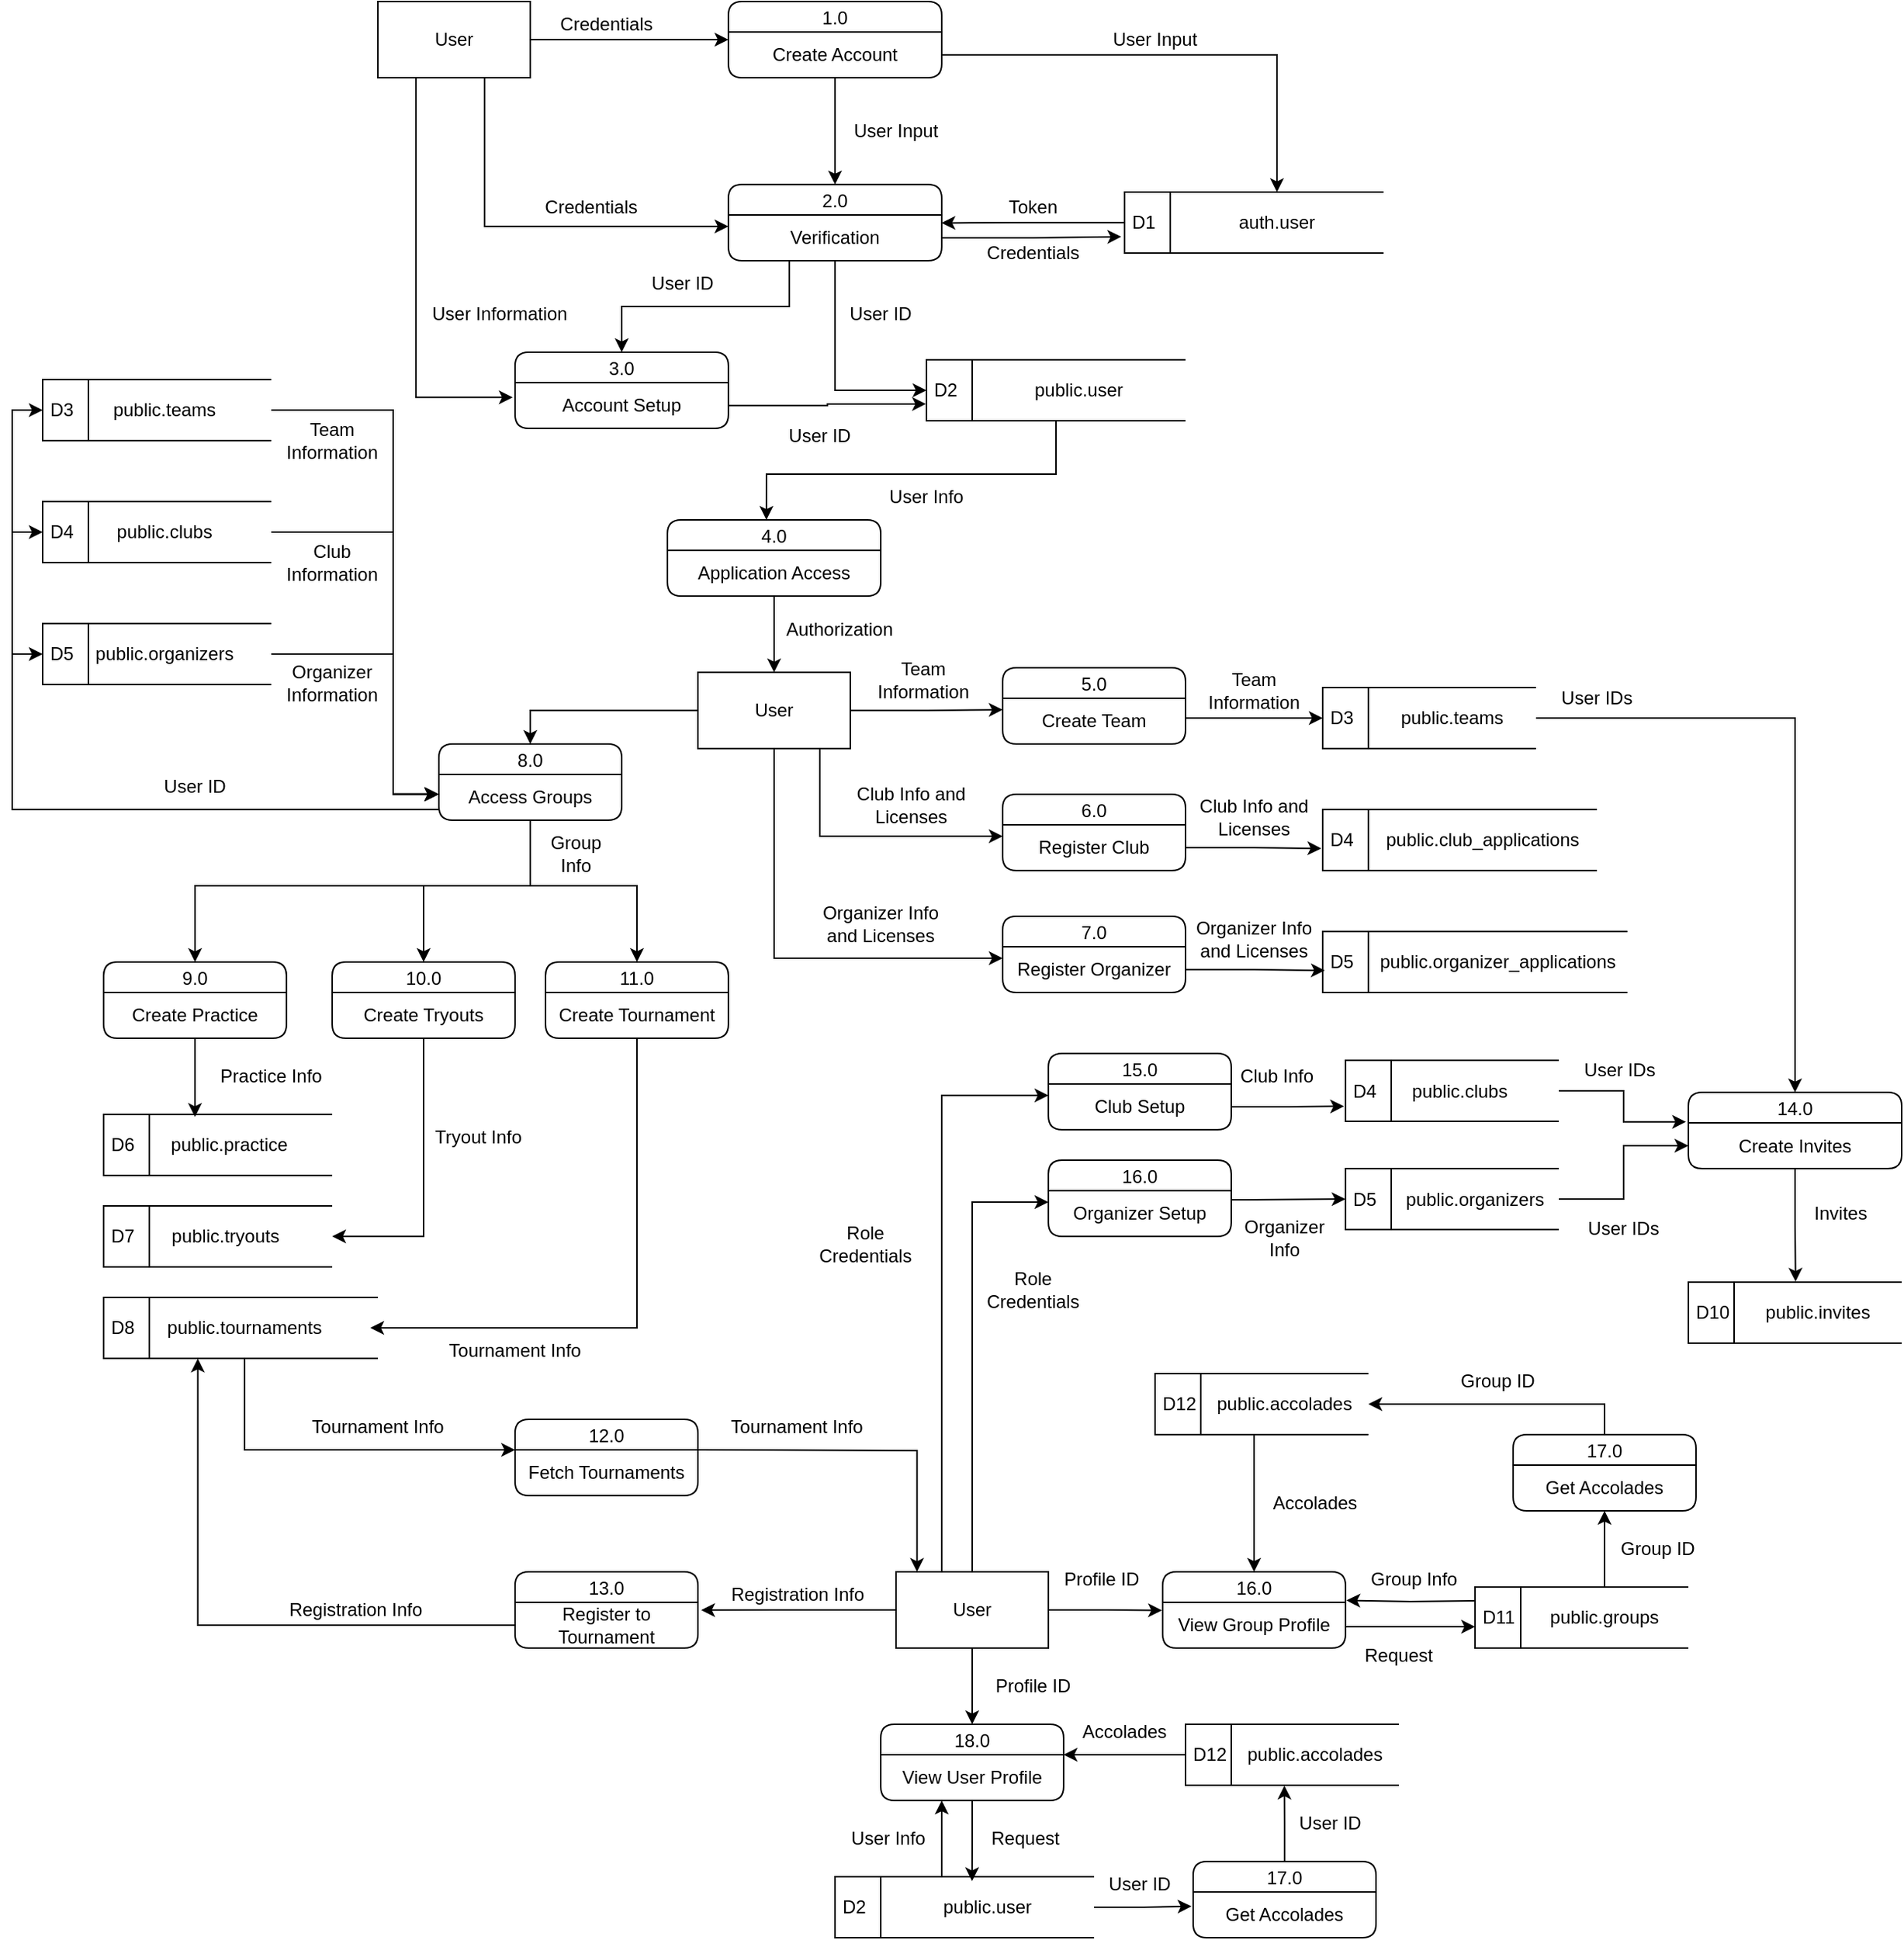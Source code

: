 <mxfile version="27.0.5">
  <diagram name="Page-1" id="ngnPtOvVlFleFGhMRyeF">
    <mxGraphModel dx="2721" dy="1252" grid="1" gridSize="10" guides="1" tooltips="1" connect="1" arrows="1" fold="1" page="1" pageScale="1" pageWidth="850" pageHeight="1100" math="0" shadow="0">
      <root>
        <mxCell id="0" />
        <mxCell id="1" parent="0" />
        <mxCell id="5Po_MRYgEDb2Hn2Bj6dX-1" value="1.0" style="swimlane;fontStyle=0;childLayout=stackLayout;horizontal=1;startSize=20;fillColor=#ffffff;horizontalStack=0;resizeParent=1;resizeParentMax=0;resizeLast=0;collapsible=0;marginBottom=0;swimlaneFillColor=#ffffff;rounded=1;" parent="1" vertex="1">
          <mxGeometry x="360" y="170" width="140" height="50" as="geometry" />
        </mxCell>
        <mxCell id="5Po_MRYgEDb2Hn2Bj6dX-2" value="Create Account" style="text;html=1;align=center;verticalAlign=middle;whiteSpace=wrap;rounded=0;" parent="5Po_MRYgEDb2Hn2Bj6dX-1" vertex="1">
          <mxGeometry y="20" width="140" height="30" as="geometry" />
        </mxCell>
        <mxCell id="5Po_MRYgEDb2Hn2Bj6dX-3" value="2.0" style="swimlane;fontStyle=0;childLayout=stackLayout;horizontal=1;startSize=20;fillColor=#ffffff;horizontalStack=0;resizeParent=1;resizeParentMax=0;resizeLast=0;collapsible=0;marginBottom=0;swimlaneFillColor=#ffffff;rounded=1;" parent="1" vertex="1">
          <mxGeometry x="360" y="290" width="140" height="50" as="geometry" />
        </mxCell>
        <mxCell id="5Po_MRYgEDb2Hn2Bj6dX-4" value="Verification" style="text;html=1;align=center;verticalAlign=middle;whiteSpace=wrap;rounded=0;" parent="5Po_MRYgEDb2Hn2Bj6dX-3" vertex="1">
          <mxGeometry y="20" width="140" height="30" as="geometry" />
        </mxCell>
        <mxCell id="5Po_MRYgEDb2Hn2Bj6dX-5" value="3.0" style="swimlane;fontStyle=0;childLayout=stackLayout;horizontal=1;startSize=20;fillColor=#ffffff;horizontalStack=0;resizeParent=1;resizeParentMax=0;resizeLast=0;collapsible=0;marginBottom=0;swimlaneFillColor=#ffffff;rounded=1;" parent="1" vertex="1">
          <mxGeometry x="220" y="400" width="140" height="50" as="geometry" />
        </mxCell>
        <mxCell id="5Po_MRYgEDb2Hn2Bj6dX-6" value="Account Setup" style="text;html=1;align=center;verticalAlign=middle;whiteSpace=wrap;rounded=0;" parent="5Po_MRYgEDb2Hn2Bj6dX-5" vertex="1">
          <mxGeometry y="20" width="140" height="30" as="geometry" />
        </mxCell>
        <mxCell id="5Po_MRYgEDb2Hn2Bj6dX-9" value="D1" style="html=1;dashed=0;whiteSpace=wrap;shape=mxgraph.dfd.dataStoreID;align=left;spacingLeft=3;points=[[0,0],[0.5,0],[1,0],[0,0.5],[1,0.5],[0,1],[0.5,1],[1,1]];" parent="1" vertex="1">
          <mxGeometry x="620" y="295" width="170" height="40" as="geometry" />
        </mxCell>
        <mxCell id="5Po_MRYgEDb2Hn2Bj6dX-11" value="auth.user" style="text;html=1;align=center;verticalAlign=middle;whiteSpace=wrap;rounded=0;" parent="1" vertex="1">
          <mxGeometry x="650" y="295" width="140" height="40" as="geometry" />
        </mxCell>
        <mxCell id="5Po_MRYgEDb2Hn2Bj6dX-13" style="edgeStyle=orthogonalEdgeStyle;rounded=0;orthogonalLoop=1;jettySize=auto;html=1;entryX=0.999;entryY=0.174;entryDx=0;entryDy=0;entryPerimeter=0;" parent="1" source="5Po_MRYgEDb2Hn2Bj6dX-9" target="5Po_MRYgEDb2Hn2Bj6dX-4" edge="1">
          <mxGeometry relative="1" as="geometry" />
        </mxCell>
        <mxCell id="5Po_MRYgEDb2Hn2Bj6dX-14" style="edgeStyle=orthogonalEdgeStyle;rounded=0;orthogonalLoop=1;jettySize=auto;html=1;entryX=-0.013;entryY=0.731;entryDx=0;entryDy=0;entryPerimeter=0;" parent="1" source="5Po_MRYgEDb2Hn2Bj6dX-4" target="5Po_MRYgEDb2Hn2Bj6dX-9" edge="1">
          <mxGeometry relative="1" as="geometry" />
        </mxCell>
        <mxCell id="HyG3_zi9B4vWqZDfXpHW-1" value="Token" style="text;html=1;align=center;verticalAlign=middle;whiteSpace=wrap;rounded=0;" parent="1" vertex="1">
          <mxGeometry x="525" y="290" width="70" height="30" as="geometry" />
        </mxCell>
        <mxCell id="HyG3_zi9B4vWqZDfXpHW-2" value="Credentials" style="text;html=1;align=center;verticalAlign=middle;whiteSpace=wrap;rounded=0;" parent="1" vertex="1">
          <mxGeometry x="530" y="320" width="60" height="30" as="geometry" />
        </mxCell>
        <mxCell id="HyG3_zi9B4vWqZDfXpHW-5" style="edgeStyle=orthogonalEdgeStyle;rounded=0;orthogonalLoop=1;jettySize=auto;html=1;" parent="1" source="HyG3_zi9B4vWqZDfXpHW-3" target="5Po_MRYgEDb2Hn2Bj6dX-1" edge="1">
          <mxGeometry relative="1" as="geometry" />
        </mxCell>
        <mxCell id="HyG3_zi9B4vWqZDfXpHW-10" style="edgeStyle=orthogonalEdgeStyle;rounded=0;orthogonalLoop=1;jettySize=auto;html=1;entryX=0;entryY=0.25;entryDx=0;entryDy=0;" parent="1" source="HyG3_zi9B4vWqZDfXpHW-3" target="5Po_MRYgEDb2Hn2Bj6dX-4" edge="1">
          <mxGeometry relative="1" as="geometry">
            <Array as="points">
              <mxPoint x="200" y="318" />
            </Array>
          </mxGeometry>
        </mxCell>
        <mxCell id="HyG3_zi9B4vWqZDfXpHW-12" style="edgeStyle=orthogonalEdgeStyle;rounded=0;orthogonalLoop=1;jettySize=auto;html=1;exitX=0.25;exitY=1;exitDx=0;exitDy=0;entryX=-0.011;entryY=0.321;entryDx=0;entryDy=0;entryPerimeter=0;" parent="1" source="HyG3_zi9B4vWqZDfXpHW-3" target="5Po_MRYgEDb2Hn2Bj6dX-6" edge="1">
          <mxGeometry relative="1" as="geometry">
            <mxPoint x="70.26" y="212.0" as="sourcePoint" />
            <mxPoint x="200" y="430" as="targetPoint" />
            <Array as="points">
              <mxPoint x="155" y="430" />
            </Array>
          </mxGeometry>
        </mxCell>
        <mxCell id="HyG3_zi9B4vWqZDfXpHW-3" value="User" style="html=1;dashed=0;whiteSpace=wrap;" parent="1" vertex="1">
          <mxGeometry x="130" y="170" width="100" height="50" as="geometry" />
        </mxCell>
        <mxCell id="HyG3_zi9B4vWqZDfXpHW-6" value="Credentials" style="text;html=1;align=center;verticalAlign=middle;whiteSpace=wrap;rounded=0;" parent="1" vertex="1">
          <mxGeometry x="250" y="170" width="60" height="30" as="geometry" />
        </mxCell>
        <mxCell id="HyG3_zi9B4vWqZDfXpHW-7" style="edgeStyle=orthogonalEdgeStyle;rounded=0;orthogonalLoop=1;jettySize=auto;html=1;entryX=0.5;entryY=0;entryDx=0;entryDy=0;" parent="1" source="5Po_MRYgEDb2Hn2Bj6dX-2" target="5Po_MRYgEDb2Hn2Bj6dX-3" edge="1">
          <mxGeometry relative="1" as="geometry" />
        </mxCell>
        <mxCell id="HyG3_zi9B4vWqZDfXpHW-8" style="edgeStyle=orthogonalEdgeStyle;rounded=0;orthogonalLoop=1;jettySize=auto;html=1;entryX=0.5;entryY=0;entryDx=0;entryDy=0;" parent="1" source="5Po_MRYgEDb2Hn2Bj6dX-2" target="5Po_MRYgEDb2Hn2Bj6dX-11" edge="1">
          <mxGeometry relative="1" as="geometry" />
        </mxCell>
        <mxCell id="HyG3_zi9B4vWqZDfXpHW-13" value="D2" style="html=1;dashed=0;whiteSpace=wrap;shape=mxgraph.dfd.dataStoreID;align=left;spacingLeft=3;points=[[0,0],[0.5,0],[1,0],[0,0.5],[1,0.5],[0,1],[0.5,1],[1,1]];" parent="1" vertex="1">
          <mxGeometry x="490" y="405" width="170" height="40" as="geometry" />
        </mxCell>
        <mxCell id="HyG3_zi9B4vWqZDfXpHW-14" value="public.user" style="text;html=1;align=center;verticalAlign=middle;whiteSpace=wrap;rounded=0;" parent="1" vertex="1">
          <mxGeometry x="520" y="405" width="140" height="40" as="geometry" />
        </mxCell>
        <mxCell id="HyG3_zi9B4vWqZDfXpHW-16" value="User Input" style="text;html=1;align=center;verticalAlign=middle;whiteSpace=wrap;rounded=0;" parent="1" vertex="1">
          <mxGeometry x="610" y="180" width="60" height="30" as="geometry" />
        </mxCell>
        <mxCell id="HyG3_zi9B4vWqZDfXpHW-17" value="Credentials" style="text;html=1;align=center;verticalAlign=middle;whiteSpace=wrap;rounded=0;" parent="1" vertex="1">
          <mxGeometry x="240" y="290" width="60" height="30" as="geometry" />
        </mxCell>
        <mxCell id="HyG3_zi9B4vWqZDfXpHW-18" value="User Input" style="text;html=1;align=center;verticalAlign=middle;whiteSpace=wrap;rounded=0;" parent="1" vertex="1">
          <mxGeometry x="440" y="240" width="60" height="30" as="geometry" />
        </mxCell>
        <mxCell id="HyG3_zi9B4vWqZDfXpHW-19" value="User Information" style="text;html=1;align=center;verticalAlign=middle;whiteSpace=wrap;rounded=0;" parent="1" vertex="1">
          <mxGeometry x="160" y="360" width="100" height="30" as="geometry" />
        </mxCell>
        <mxCell id="HyG3_zi9B4vWqZDfXpHW-20" value="User ID" style="text;html=1;align=center;verticalAlign=middle;whiteSpace=wrap;rounded=0;" parent="1" vertex="1">
          <mxGeometry x="370" y="440" width="100" height="30" as="geometry" />
        </mxCell>
        <mxCell id="HyG3_zi9B4vWqZDfXpHW-22" style="edgeStyle=orthogonalEdgeStyle;rounded=0;orthogonalLoop=1;jettySize=auto;html=1;" parent="1" source="5Po_MRYgEDb2Hn2Bj6dX-4" target="5Po_MRYgEDb2Hn2Bj6dX-5" edge="1">
          <mxGeometry relative="1" as="geometry">
            <Array as="points">
              <mxPoint x="400" y="370" />
              <mxPoint x="290" y="370" />
            </Array>
          </mxGeometry>
        </mxCell>
        <mxCell id="HyG3_zi9B4vWqZDfXpHW-24" value="4.0" style="swimlane;fontStyle=0;childLayout=stackLayout;horizontal=1;startSize=20;fillColor=#ffffff;horizontalStack=0;resizeParent=1;resizeParentMax=0;resizeLast=0;collapsible=0;marginBottom=0;swimlaneFillColor=#ffffff;rounded=1;" parent="1" vertex="1">
          <mxGeometry x="320" y="510" width="140" height="50" as="geometry" />
        </mxCell>
        <mxCell id="HyG3_zi9B4vWqZDfXpHW-25" value="Application Access" style="text;html=1;align=center;verticalAlign=middle;whiteSpace=wrap;rounded=0;" parent="HyG3_zi9B4vWqZDfXpHW-24" vertex="1">
          <mxGeometry y="20" width="140" height="30" as="geometry" />
        </mxCell>
        <mxCell id="HyG3_zi9B4vWqZDfXpHW-32" style="edgeStyle=orthogonalEdgeStyle;rounded=0;orthogonalLoop=1;jettySize=auto;html=1;entryX=-0.002;entryY=0.724;entryDx=0;entryDy=0;entryPerimeter=0;" parent="1" source="5Po_MRYgEDb2Hn2Bj6dX-6" target="HyG3_zi9B4vWqZDfXpHW-13" edge="1">
          <mxGeometry relative="1" as="geometry" />
        </mxCell>
        <mxCell id="HyG3_zi9B4vWqZDfXpHW-33" style="edgeStyle=orthogonalEdgeStyle;rounded=0;orthogonalLoop=1;jettySize=auto;html=1;entryX=0;entryY=0.5;entryDx=0;entryDy=0;" parent="1" source="5Po_MRYgEDb2Hn2Bj6dX-4" target="HyG3_zi9B4vWqZDfXpHW-13" edge="1">
          <mxGeometry relative="1" as="geometry" />
        </mxCell>
        <mxCell id="HyG3_zi9B4vWqZDfXpHW-34" value="User ID" style="text;html=1;align=center;verticalAlign=middle;whiteSpace=wrap;rounded=0;" parent="1" vertex="1">
          <mxGeometry x="410" y="360" width="100" height="30" as="geometry" />
        </mxCell>
        <mxCell id="HyG3_zi9B4vWqZDfXpHW-35" value="User ID" style="text;html=1;align=center;verticalAlign=middle;whiteSpace=wrap;rounded=0;" parent="1" vertex="1">
          <mxGeometry x="280" y="340" width="100" height="30" as="geometry" />
        </mxCell>
        <mxCell id="HyG3_zi9B4vWqZDfXpHW-37" style="edgeStyle=orthogonalEdgeStyle;rounded=0;orthogonalLoop=1;jettySize=auto;html=1;entryX=0.464;entryY=0;entryDx=0;entryDy=0;entryPerimeter=0;" parent="1" source="HyG3_zi9B4vWqZDfXpHW-13" target="HyG3_zi9B4vWqZDfXpHW-24" edge="1">
          <mxGeometry relative="1" as="geometry">
            <Array as="points">
              <mxPoint x="575" y="480" />
              <mxPoint x="385" y="480" />
            </Array>
          </mxGeometry>
        </mxCell>
        <mxCell id="HyG3_zi9B4vWqZDfXpHW-38" value="User Info" style="text;html=1;align=center;verticalAlign=middle;whiteSpace=wrap;rounded=0;" parent="1" vertex="1">
          <mxGeometry x="440" y="480" width="100" height="30" as="geometry" />
        </mxCell>
        <mxCell id="_3y1C-OyyPjyJ7rn_RSj-16" style="edgeStyle=orthogonalEdgeStyle;rounded=0;orthogonalLoop=1;jettySize=auto;html=1;entryX=0;entryY=0.25;entryDx=0;entryDy=0;" parent="1" source="_3y1C-OyyPjyJ7rn_RSj-8" target="_3y1C-OyyPjyJ7rn_RSj-15" edge="1">
          <mxGeometry relative="1" as="geometry" />
        </mxCell>
        <mxCell id="_3y1C-OyyPjyJ7rn_RSj-29" style="edgeStyle=orthogonalEdgeStyle;rounded=0;orthogonalLoop=1;jettySize=auto;html=1;entryX=0;entryY=0.25;entryDx=0;entryDy=0;" parent="1" source="_3y1C-OyyPjyJ7rn_RSj-8" target="_3y1C-OyyPjyJ7rn_RSj-26" edge="1">
          <mxGeometry relative="1" as="geometry">
            <Array as="points">
              <mxPoint x="420" y="718" />
            </Array>
          </mxGeometry>
        </mxCell>
        <mxCell id="_3y1C-OyyPjyJ7rn_RSj-30" style="edgeStyle=orthogonalEdgeStyle;rounded=0;orthogonalLoop=1;jettySize=auto;html=1;entryX=0;entryY=0.25;entryDx=0;entryDy=0;" parent="1" source="_3y1C-OyyPjyJ7rn_RSj-8" target="_3y1C-OyyPjyJ7rn_RSj-28" edge="1">
          <mxGeometry relative="1" as="geometry">
            <Array as="points">
              <mxPoint x="390" y="798" />
            </Array>
          </mxGeometry>
        </mxCell>
        <mxCell id="_3y1C-OyyPjyJ7rn_RSj-50" style="edgeStyle=orthogonalEdgeStyle;rounded=0;orthogonalLoop=1;jettySize=auto;html=1;entryX=0.5;entryY=0;entryDx=0;entryDy=0;" parent="1" source="_3y1C-OyyPjyJ7rn_RSj-8" target="_3y1C-OyyPjyJ7rn_RSj-48" edge="1">
          <mxGeometry relative="1" as="geometry" />
        </mxCell>
        <mxCell id="_3y1C-OyyPjyJ7rn_RSj-8" value="User" style="html=1;dashed=0;whiteSpace=wrap;" parent="1" vertex="1">
          <mxGeometry x="340" y="610" width="100" height="50" as="geometry" />
        </mxCell>
        <mxCell id="_3y1C-OyyPjyJ7rn_RSj-9" style="edgeStyle=orthogonalEdgeStyle;rounded=0;orthogonalLoop=1;jettySize=auto;html=1;entryX=0.5;entryY=0;entryDx=0;entryDy=0;" parent="1" source="HyG3_zi9B4vWqZDfXpHW-25" target="_3y1C-OyyPjyJ7rn_RSj-8" edge="1">
          <mxGeometry relative="1" as="geometry" />
        </mxCell>
        <mxCell id="_3y1C-OyyPjyJ7rn_RSj-10" value="Authorization" style="text;html=1;align=center;verticalAlign=middle;whiteSpace=wrap;rounded=0;" parent="1" vertex="1">
          <mxGeometry x="393" y="567" width="80" height="30" as="geometry" />
        </mxCell>
        <mxCell id="_3y1C-OyyPjyJ7rn_RSj-14" value="5.0" style="swimlane;fontStyle=0;childLayout=stackLayout;horizontal=1;startSize=20;fillColor=#ffffff;horizontalStack=0;resizeParent=1;resizeParentMax=0;resizeLast=0;collapsible=0;marginBottom=0;swimlaneFillColor=#ffffff;rounded=1;" parent="1" vertex="1">
          <mxGeometry x="540" y="607" width="120" height="50" as="geometry" />
        </mxCell>
        <mxCell id="_3y1C-OyyPjyJ7rn_RSj-15" value="Create Team" style="text;html=1;align=center;verticalAlign=middle;whiteSpace=wrap;rounded=0;" parent="_3y1C-OyyPjyJ7rn_RSj-14" vertex="1">
          <mxGeometry y="20" width="120" height="30" as="geometry" />
        </mxCell>
        <mxCell id="_3y1C-OyyPjyJ7rn_RSj-22" value="Team&lt;div&gt;Information&lt;/div&gt;" style="text;html=1;align=center;verticalAlign=middle;whiteSpace=wrap;rounded=0;" parent="1" vertex="1">
          <mxGeometry x="448" y="600" width="80" height="30" as="geometry" />
        </mxCell>
        <mxCell id="_3y1C-OyyPjyJ7rn_RSj-25" value="6.0" style="swimlane;fontStyle=0;childLayout=stackLayout;horizontal=1;startSize=20;fillColor=#ffffff;horizontalStack=0;resizeParent=1;resizeParentMax=0;resizeLast=0;collapsible=0;marginBottom=0;swimlaneFillColor=#ffffff;rounded=1;" parent="1" vertex="1">
          <mxGeometry x="540" y="690" width="120" height="50" as="geometry" />
        </mxCell>
        <mxCell id="_3y1C-OyyPjyJ7rn_RSj-26" value="Register Club" style="text;html=1;align=center;verticalAlign=middle;whiteSpace=wrap;rounded=0;" parent="_3y1C-OyyPjyJ7rn_RSj-25" vertex="1">
          <mxGeometry y="20" width="120" height="30" as="geometry" />
        </mxCell>
        <mxCell id="_3y1C-OyyPjyJ7rn_RSj-27" value="7.0" style="swimlane;fontStyle=0;childLayout=stackLayout;horizontal=1;startSize=20;fillColor=#ffffff;horizontalStack=0;resizeParent=1;resizeParentMax=0;resizeLast=0;collapsible=0;marginBottom=0;swimlaneFillColor=#ffffff;rounded=1;" parent="1" vertex="1">
          <mxGeometry x="540" y="770" width="120" height="50" as="geometry" />
        </mxCell>
        <mxCell id="_3y1C-OyyPjyJ7rn_RSj-28" value="Register Organizer" style="text;html=1;align=center;verticalAlign=middle;whiteSpace=wrap;rounded=0;" parent="_3y1C-OyyPjyJ7rn_RSj-27" vertex="1">
          <mxGeometry y="20" width="120" height="30" as="geometry" />
        </mxCell>
        <mxCell id="_3y1C-OyyPjyJ7rn_RSj-31" value="Club Info and Licenses" style="text;html=1;align=center;verticalAlign=middle;whiteSpace=wrap;rounded=0;" parent="1" vertex="1">
          <mxGeometry x="440" y="682" width="80" height="30" as="geometry" />
        </mxCell>
        <mxCell id="_3y1C-OyyPjyJ7rn_RSj-32" value="Organizer Info and Licenses" style="text;html=1;align=center;verticalAlign=middle;whiteSpace=wrap;rounded=0;" parent="1" vertex="1">
          <mxGeometry x="420" y="760" width="80" height="30" as="geometry" />
        </mxCell>
        <mxCell id="_3y1C-OyyPjyJ7rn_RSj-33" value="D3" style="html=1;dashed=0;whiteSpace=wrap;shape=mxgraph.dfd.dataStoreID;align=left;spacingLeft=3;points=[[0,0],[0.5,0],[1,0],[0,0.5],[1,0.5],[0,1],[0.5,1],[1,1]];" parent="1" vertex="1">
          <mxGeometry x="750" y="620" width="140" height="40" as="geometry" />
        </mxCell>
        <mxCell id="uFTpWBEfuZ4hpacMZaPC-34" style="edgeStyle=orthogonalEdgeStyle;rounded=0;orthogonalLoop=1;jettySize=auto;html=1;entryX=0.5;entryY=0;entryDx=0;entryDy=0;" parent="1" source="_3y1C-OyyPjyJ7rn_RSj-34" target="uFTpWBEfuZ4hpacMZaPC-30" edge="1">
          <mxGeometry relative="1" as="geometry" />
        </mxCell>
        <mxCell id="_3y1C-OyyPjyJ7rn_RSj-34" value="public.teams" style="text;html=1;align=center;verticalAlign=middle;whiteSpace=wrap;rounded=0;" parent="1" vertex="1">
          <mxGeometry x="780" y="620" width="110" height="40" as="geometry" />
        </mxCell>
        <mxCell id="_3y1C-OyyPjyJ7rn_RSj-36" style="edgeStyle=orthogonalEdgeStyle;rounded=0;orthogonalLoop=1;jettySize=auto;html=1;entryX=0;entryY=0.5;entryDx=0;entryDy=0;exitX=1;exitY=0.433;exitDx=0;exitDy=0;exitPerimeter=0;" parent="1" source="_3y1C-OyyPjyJ7rn_RSj-15" target="_3y1C-OyyPjyJ7rn_RSj-33" edge="1">
          <mxGeometry relative="1" as="geometry" />
        </mxCell>
        <mxCell id="_3y1C-OyyPjyJ7rn_RSj-37" value="D4" style="html=1;dashed=0;whiteSpace=wrap;shape=mxgraph.dfd.dataStoreID;align=left;spacingLeft=3;points=[[0,0],[0.5,0],[1,0],[0,0.5],[1,0.5],[0,1],[0.5,1],[1,1]];" parent="1" vertex="1">
          <mxGeometry x="750" y="700" width="180" height="40" as="geometry" />
        </mxCell>
        <mxCell id="_3y1C-OyyPjyJ7rn_RSj-38" value="public.club_applications" style="text;html=1;align=center;verticalAlign=middle;whiteSpace=wrap;rounded=0;" parent="1" vertex="1">
          <mxGeometry x="780" y="700" width="150" height="40" as="geometry" />
        </mxCell>
        <mxCell id="_3y1C-OyyPjyJ7rn_RSj-39" style="edgeStyle=orthogonalEdgeStyle;rounded=0;orthogonalLoop=1;jettySize=auto;html=1;entryX=-0.005;entryY=0.638;entryDx=0;entryDy=0;entryPerimeter=0;" parent="1" source="_3y1C-OyyPjyJ7rn_RSj-26" target="_3y1C-OyyPjyJ7rn_RSj-37" edge="1">
          <mxGeometry relative="1" as="geometry" />
        </mxCell>
        <mxCell id="_3y1C-OyyPjyJ7rn_RSj-40" value="D5" style="html=1;dashed=0;whiteSpace=wrap;shape=mxgraph.dfd.dataStoreID;align=left;spacingLeft=3;points=[[0,0],[0.5,0],[1,0],[0,0.5],[1,0.5],[0,1],[0.5,1],[1,1]];" parent="1" vertex="1">
          <mxGeometry x="750" y="780" width="200" height="40" as="geometry" />
        </mxCell>
        <mxCell id="_3y1C-OyyPjyJ7rn_RSj-41" value="public.organizer_applications" style="text;html=1;align=center;verticalAlign=middle;whiteSpace=wrap;rounded=0;" parent="1" vertex="1">
          <mxGeometry x="780" y="780" width="170" height="40" as="geometry" />
        </mxCell>
        <mxCell id="_3y1C-OyyPjyJ7rn_RSj-42" style="edgeStyle=orthogonalEdgeStyle;rounded=0;orthogonalLoop=1;jettySize=auto;html=1;entryX=0.007;entryY=0.639;entryDx=0;entryDy=0;entryPerimeter=0;" parent="1" source="_3y1C-OyyPjyJ7rn_RSj-28" target="_3y1C-OyyPjyJ7rn_RSj-40" edge="1">
          <mxGeometry relative="1" as="geometry" />
        </mxCell>
        <mxCell id="_3y1C-OyyPjyJ7rn_RSj-44" value="Team&lt;div&gt;Information&lt;/div&gt;" style="text;html=1;align=center;verticalAlign=middle;whiteSpace=wrap;rounded=0;" parent="1" vertex="1">
          <mxGeometry x="665" y="607" width="80" height="30" as="geometry" />
        </mxCell>
        <mxCell id="_3y1C-OyyPjyJ7rn_RSj-46" value="Club Info and Licenses" style="text;html=1;align=center;verticalAlign=middle;whiteSpace=wrap;rounded=0;" parent="1" vertex="1">
          <mxGeometry x="665" y="690" width="80" height="30" as="geometry" />
        </mxCell>
        <mxCell id="_3y1C-OyyPjyJ7rn_RSj-47" value="Organizer Info and Licenses" style="text;html=1;align=center;verticalAlign=middle;whiteSpace=wrap;rounded=0;" parent="1" vertex="1">
          <mxGeometry x="665" y="770" width="80" height="30" as="geometry" />
        </mxCell>
        <mxCell id="_3y1C-OyyPjyJ7rn_RSj-79" style="edgeStyle=orthogonalEdgeStyle;rounded=0;orthogonalLoop=1;jettySize=auto;html=1;entryX=0.5;entryY=0;entryDx=0;entryDy=0;" parent="1" source="_3y1C-OyyPjyJ7rn_RSj-48" target="_3y1C-OyyPjyJ7rn_RSj-71" edge="1">
          <mxGeometry relative="1" as="geometry">
            <Array as="points">
              <mxPoint x="230" y="750" />
              <mxPoint x="300" y="750" />
            </Array>
          </mxGeometry>
        </mxCell>
        <mxCell id="_3y1C-OyyPjyJ7rn_RSj-48" value="8.0" style="swimlane;fontStyle=0;childLayout=stackLayout;horizontal=1;startSize=20;fillColor=#ffffff;horizontalStack=0;resizeParent=1;resizeParentMax=0;resizeLast=0;collapsible=0;marginBottom=0;swimlaneFillColor=#ffffff;rounded=1;" parent="1" vertex="1">
          <mxGeometry x="170" y="657" width="120" height="50" as="geometry" />
        </mxCell>
        <mxCell id="_3y1C-OyyPjyJ7rn_RSj-49" value="Access Groups" style="text;html=1;align=center;verticalAlign=middle;whiteSpace=wrap;rounded=0;" parent="_3y1C-OyyPjyJ7rn_RSj-48" vertex="1">
          <mxGeometry y="20" width="120" height="30" as="geometry" />
        </mxCell>
        <mxCell id="_3y1C-OyyPjyJ7rn_RSj-51" value="D3" style="html=1;dashed=0;whiteSpace=wrap;shape=mxgraph.dfd.dataStoreID;align=left;spacingLeft=3;points=[[0,0],[0.5,0],[1,0],[0,0.5],[1,0.5],[0,1],[0.5,1],[1,1]];" parent="1" vertex="1">
          <mxGeometry x="-90" y="418" width="150" height="40" as="geometry" />
        </mxCell>
        <mxCell id="_3y1C-OyyPjyJ7rn_RSj-59" style="edgeStyle=orthogonalEdgeStyle;rounded=0;orthogonalLoop=1;jettySize=auto;html=1;entryX=-0.004;entryY=0.438;entryDx=0;entryDy=0;entryPerimeter=0;" parent="1" source="_3y1C-OyyPjyJ7rn_RSj-52" target="_3y1C-OyyPjyJ7rn_RSj-49" edge="1">
          <mxGeometry relative="1" as="geometry">
            <mxPoint x="140.0" y="630" as="targetPoint" />
            <Array as="points">
              <mxPoint x="140" y="438" />
              <mxPoint x="140" y="690" />
            </Array>
          </mxGeometry>
        </mxCell>
        <mxCell id="_3y1C-OyyPjyJ7rn_RSj-52" value="public.teams" style="text;html=1;align=center;verticalAlign=middle;whiteSpace=wrap;rounded=0;" parent="1" vertex="1">
          <mxGeometry x="-80" y="418" width="140" height="40" as="geometry" />
        </mxCell>
        <mxCell id="_3y1C-OyyPjyJ7rn_RSj-53" value="D4" style="html=1;dashed=0;whiteSpace=wrap;shape=mxgraph.dfd.dataStoreID;align=left;spacingLeft=3;points=[[0,0],[0.5,0],[1,0],[0,0.5],[1,0.5],[0,1],[0.5,1],[1,1]];" parent="1" vertex="1">
          <mxGeometry x="-90" y="498" width="150" height="40" as="geometry" />
        </mxCell>
        <mxCell id="_3y1C-OyyPjyJ7rn_RSj-60" style="edgeStyle=orthogonalEdgeStyle;rounded=0;orthogonalLoop=1;jettySize=auto;html=1;entryX=-0.003;entryY=0.425;entryDx=0;entryDy=0;entryPerimeter=0;" parent="1" source="_3y1C-OyyPjyJ7rn_RSj-54" target="_3y1C-OyyPjyJ7rn_RSj-49" edge="1">
          <mxGeometry relative="1" as="geometry">
            <mxPoint x="140.0" y="630" as="targetPoint" />
            <Array as="points">
              <mxPoint x="140" y="518" />
              <mxPoint x="140" y="690" />
            </Array>
          </mxGeometry>
        </mxCell>
        <mxCell id="_3y1C-OyyPjyJ7rn_RSj-54" value="public.clubs" style="text;html=1;align=center;verticalAlign=middle;whiteSpace=wrap;rounded=0;" parent="1" vertex="1">
          <mxGeometry x="-80" y="498" width="140" height="40" as="geometry" />
        </mxCell>
        <mxCell id="_3y1C-OyyPjyJ7rn_RSj-55" value="D5" style="html=1;dashed=0;whiteSpace=wrap;shape=mxgraph.dfd.dataStoreID;align=left;spacingLeft=3;points=[[0,0],[0.5,0],[1,0],[0,0.5],[1,0.5],[0,1],[0.5,1],[1,1]];" parent="1" vertex="1">
          <mxGeometry x="-90" y="578" width="150" height="40" as="geometry" />
        </mxCell>
        <mxCell id="_3y1C-OyyPjyJ7rn_RSj-61" style="edgeStyle=orthogonalEdgeStyle;rounded=0;orthogonalLoop=1;jettySize=auto;html=1;" parent="1" source="_3y1C-OyyPjyJ7rn_RSj-56" edge="1">
          <mxGeometry relative="1" as="geometry">
            <mxPoint x="170" y="690" as="targetPoint" />
            <Array as="points">
              <mxPoint x="140" y="598" />
              <mxPoint x="140" y="690" />
            </Array>
          </mxGeometry>
        </mxCell>
        <mxCell id="_3y1C-OyyPjyJ7rn_RSj-56" value="public.organizers" style="text;html=1;align=center;verticalAlign=middle;whiteSpace=wrap;rounded=0;" parent="1" vertex="1">
          <mxGeometry x="-80" y="578" width="140" height="40" as="geometry" />
        </mxCell>
        <mxCell id="_3y1C-OyyPjyJ7rn_RSj-62" value="Team&lt;div&gt;Information&lt;/div&gt;" style="text;html=1;align=center;verticalAlign=middle;whiteSpace=wrap;rounded=0;" parent="1" vertex="1">
          <mxGeometry x="60" y="443" width="80" height="30" as="geometry" />
        </mxCell>
        <mxCell id="_3y1C-OyyPjyJ7rn_RSj-63" value="Club&lt;br&gt;&lt;div&gt;Information&lt;/div&gt;" style="text;html=1;align=center;verticalAlign=middle;whiteSpace=wrap;rounded=0;" parent="1" vertex="1">
          <mxGeometry x="60" y="523" width="80" height="30" as="geometry" />
        </mxCell>
        <mxCell id="_3y1C-OyyPjyJ7rn_RSj-65" value="&lt;div&gt;Organizer&lt;/div&gt;&lt;div&gt;Information&lt;/div&gt;" style="text;html=1;align=center;verticalAlign=middle;whiteSpace=wrap;rounded=0;" parent="1" vertex="1">
          <mxGeometry x="60" y="602" width="80" height="30" as="geometry" />
        </mxCell>
        <mxCell id="_3y1C-OyyPjyJ7rn_RSj-67" value="9.0" style="swimlane;fontStyle=0;childLayout=stackLayout;horizontal=1;startSize=20;fillColor=#ffffff;horizontalStack=0;resizeParent=1;resizeParentMax=0;resizeLast=0;collapsible=0;marginBottom=0;swimlaneFillColor=#ffffff;rounded=1;" parent="1" vertex="1">
          <mxGeometry x="-50" y="800" width="120" height="50" as="geometry" />
        </mxCell>
        <mxCell id="_3y1C-OyyPjyJ7rn_RSj-68" value="Create Practice" style="text;html=1;align=center;verticalAlign=middle;whiteSpace=wrap;rounded=0;" parent="_3y1C-OyyPjyJ7rn_RSj-67" vertex="1">
          <mxGeometry y="20" width="120" height="30" as="geometry" />
        </mxCell>
        <mxCell id="_3y1C-OyyPjyJ7rn_RSj-69" value="10.0" style="swimlane;fontStyle=0;childLayout=stackLayout;horizontal=1;startSize=20;fillColor=#ffffff;horizontalStack=0;resizeParent=1;resizeParentMax=0;resizeLast=0;collapsible=0;marginBottom=0;swimlaneFillColor=#ffffff;rounded=1;" parent="1" vertex="1">
          <mxGeometry x="100" y="800" width="120" height="50" as="geometry" />
        </mxCell>
        <mxCell id="_3y1C-OyyPjyJ7rn_RSj-70" value="Create Tryouts" style="text;html=1;align=center;verticalAlign=middle;whiteSpace=wrap;rounded=0;" parent="_3y1C-OyyPjyJ7rn_RSj-69" vertex="1">
          <mxGeometry y="20" width="120" height="30" as="geometry" />
        </mxCell>
        <mxCell id="_3y1C-OyyPjyJ7rn_RSj-71" value="11.0" style="swimlane;fontStyle=0;childLayout=stackLayout;horizontal=1;startSize=20;fillColor=#ffffff;horizontalStack=0;resizeParent=1;resizeParentMax=0;resizeLast=0;collapsible=0;marginBottom=0;swimlaneFillColor=#ffffff;rounded=1;" parent="1" vertex="1">
          <mxGeometry x="240" y="800" width="120" height="50" as="geometry" />
        </mxCell>
        <mxCell id="_3y1C-OyyPjyJ7rn_RSj-72" value="Create Tournament" style="text;html=1;align=center;verticalAlign=middle;whiteSpace=wrap;rounded=0;" parent="_3y1C-OyyPjyJ7rn_RSj-71" vertex="1">
          <mxGeometry y="20" width="120" height="30" as="geometry" />
        </mxCell>
        <mxCell id="_3y1C-OyyPjyJ7rn_RSj-73" style="edgeStyle=orthogonalEdgeStyle;rounded=0;orthogonalLoop=1;jettySize=auto;html=1;entryX=0.5;entryY=0;entryDx=0;entryDy=0;" parent="1" source="_3y1C-OyyPjyJ7rn_RSj-49" target="_3y1C-OyyPjyJ7rn_RSj-69" edge="1">
          <mxGeometry relative="1" as="geometry">
            <Array as="points">
              <mxPoint x="230" y="750" />
              <mxPoint x="160" y="750" />
            </Array>
          </mxGeometry>
        </mxCell>
        <mxCell id="_3y1C-OyyPjyJ7rn_RSj-75" style="edgeStyle=orthogonalEdgeStyle;rounded=0;orthogonalLoop=1;jettySize=auto;html=1;entryX=0;entryY=0.5;entryDx=0;entryDy=0;" parent="1" source="_3y1C-OyyPjyJ7rn_RSj-49" target="_3y1C-OyyPjyJ7rn_RSj-55" edge="1">
          <mxGeometry relative="1" as="geometry">
            <Array as="points">
              <mxPoint x="-110" y="700" />
              <mxPoint x="-110" y="598" />
            </Array>
          </mxGeometry>
        </mxCell>
        <mxCell id="_3y1C-OyyPjyJ7rn_RSj-76" style="edgeStyle=orthogonalEdgeStyle;rounded=0;orthogonalLoop=1;jettySize=auto;html=1;entryX=0;entryY=0.5;entryDx=0;entryDy=0;" parent="1" source="_3y1C-OyyPjyJ7rn_RSj-49" target="_3y1C-OyyPjyJ7rn_RSj-53" edge="1">
          <mxGeometry relative="1" as="geometry">
            <mxPoint x="-120" y="540" as="targetPoint" />
            <Array as="points">
              <mxPoint x="-110" y="700" />
              <mxPoint x="-110" y="518" />
            </Array>
          </mxGeometry>
        </mxCell>
        <mxCell id="_3y1C-OyyPjyJ7rn_RSj-77" style="edgeStyle=orthogonalEdgeStyle;rounded=0;orthogonalLoop=1;jettySize=auto;html=1;entryX=0;entryY=0.5;entryDx=0;entryDy=0;" parent="1" source="_3y1C-OyyPjyJ7rn_RSj-49" target="_3y1C-OyyPjyJ7rn_RSj-51" edge="1">
          <mxGeometry relative="1" as="geometry">
            <mxPoint x="-150" y="510" as="targetPoint" />
            <Array as="points">
              <mxPoint x="-110" y="700" />
              <mxPoint x="-110" y="438" />
            </Array>
          </mxGeometry>
        </mxCell>
        <mxCell id="_3y1C-OyyPjyJ7rn_RSj-78" value="&lt;div&gt;User ID&lt;/div&gt;" style="text;html=1;align=center;verticalAlign=middle;whiteSpace=wrap;rounded=0;" parent="1" vertex="1">
          <mxGeometry x="-30" y="670" width="80" height="30" as="geometry" />
        </mxCell>
        <mxCell id="_3y1C-OyyPjyJ7rn_RSj-80" style="edgeStyle=orthogonalEdgeStyle;rounded=0;orthogonalLoop=1;jettySize=auto;html=1;entryX=0.5;entryY=0;entryDx=0;entryDy=0;" parent="1" source="_3y1C-OyyPjyJ7rn_RSj-49" target="_3y1C-OyyPjyJ7rn_RSj-67" edge="1">
          <mxGeometry relative="1" as="geometry">
            <Array as="points">
              <mxPoint x="230" y="750" />
              <mxPoint x="10" y="750" />
            </Array>
          </mxGeometry>
        </mxCell>
        <mxCell id="_3y1C-OyyPjyJ7rn_RSj-81" value="&lt;div&gt;Group&lt;/div&gt;&lt;div&gt;Info&lt;/div&gt;" style="text;html=1;align=center;verticalAlign=middle;whiteSpace=wrap;rounded=0;" parent="1" vertex="1">
          <mxGeometry x="220" y="714" width="80" height="30" as="geometry" />
        </mxCell>
        <mxCell id="_3y1C-OyyPjyJ7rn_RSj-82" value="D6" style="html=1;dashed=0;whiteSpace=wrap;shape=mxgraph.dfd.dataStoreID;align=left;spacingLeft=3;points=[[0,0],[0.5,0],[1,0],[0,0.5],[1,0.5],[0,1],[0.5,1],[1,1]];" parent="1" vertex="1">
          <mxGeometry x="-50" y="900" width="150" height="40" as="geometry" />
        </mxCell>
        <mxCell id="_3y1C-OyyPjyJ7rn_RSj-83" value="public.practice" style="text;html=1;align=center;verticalAlign=middle;whiteSpace=wrap;rounded=0;" parent="1" vertex="1">
          <mxGeometry x="-35" y="900" width="135" height="40" as="geometry" />
        </mxCell>
        <mxCell id="_3y1C-OyyPjyJ7rn_RSj-86" value="D7" style="html=1;dashed=0;whiteSpace=wrap;shape=mxgraph.dfd.dataStoreID;align=left;spacingLeft=3;points=[[0,0],[0.5,0],[1,0],[0,0.5],[1,0.5],[0,1],[0.5,1],[1,1]];" parent="1" vertex="1">
          <mxGeometry x="-50" y="960" width="150" height="40" as="geometry" />
        </mxCell>
        <mxCell id="_3y1C-OyyPjyJ7rn_RSj-87" value="public.tryouts" style="text;html=1;align=center;verticalAlign=middle;whiteSpace=wrap;rounded=0;" parent="1" vertex="1">
          <mxGeometry x="-40" y="960" width="140" height="40" as="geometry" />
        </mxCell>
        <mxCell id="_3y1C-OyyPjyJ7rn_RSj-88" value="D8" style="html=1;dashed=0;whiteSpace=wrap;shape=mxgraph.dfd.dataStoreID;align=left;spacingLeft=3;points=[[0,0],[0.5,0],[1,0],[0,0.5],[1,0.5],[0,1],[0.5,1],[1,1]];" parent="1" vertex="1">
          <mxGeometry x="-50" y="1020" width="180" height="40" as="geometry" />
        </mxCell>
        <mxCell id="uFTpWBEfuZ4hpacMZaPC-6" style="edgeStyle=orthogonalEdgeStyle;rounded=0;orthogonalLoop=1;jettySize=auto;html=1;" parent="1" source="_3y1C-OyyPjyJ7rn_RSj-89" target="uFTpWBEfuZ4hpacMZaPC-2" edge="1">
          <mxGeometry relative="1" as="geometry">
            <Array as="points">
              <mxPoint x="43" y="1120" />
            </Array>
          </mxGeometry>
        </mxCell>
        <mxCell id="_3y1C-OyyPjyJ7rn_RSj-89" value="public.tournaments" style="text;html=1;align=center;verticalAlign=middle;whiteSpace=wrap;rounded=0;" parent="1" vertex="1">
          <mxGeometry x="-40" y="1020" width="165" height="40" as="geometry" />
        </mxCell>
        <mxCell id="_3y1C-OyyPjyJ7rn_RSj-99" style="edgeStyle=orthogonalEdgeStyle;rounded=0;orthogonalLoop=1;jettySize=auto;html=1;entryX=0.333;entryY=0.04;entryDx=0;entryDy=0;entryPerimeter=0;" parent="1" source="_3y1C-OyyPjyJ7rn_RSj-68" target="_3y1C-OyyPjyJ7rn_RSj-83" edge="1">
          <mxGeometry relative="1" as="geometry" />
        </mxCell>
        <mxCell id="_3y1C-OyyPjyJ7rn_RSj-100" style="edgeStyle=orthogonalEdgeStyle;rounded=0;orthogonalLoop=1;jettySize=auto;html=1;entryX=1;entryY=0.5;entryDx=0;entryDy=0;" parent="1" source="_3y1C-OyyPjyJ7rn_RSj-70" target="_3y1C-OyyPjyJ7rn_RSj-87" edge="1">
          <mxGeometry relative="1" as="geometry" />
        </mxCell>
        <mxCell id="_3y1C-OyyPjyJ7rn_RSj-102" style="edgeStyle=orthogonalEdgeStyle;rounded=0;orthogonalLoop=1;jettySize=auto;html=1;entryX=1;entryY=0.5;entryDx=0;entryDy=0;" parent="1" source="_3y1C-OyyPjyJ7rn_RSj-72" target="_3y1C-OyyPjyJ7rn_RSj-89" edge="1">
          <mxGeometry relative="1" as="geometry">
            <Array as="points">
              <mxPoint x="300" y="1040" />
            </Array>
          </mxGeometry>
        </mxCell>
        <mxCell id="_3y1C-OyyPjyJ7rn_RSj-103" value="&lt;div&gt;Practice Info&lt;/div&gt;" style="text;html=1;align=center;verticalAlign=middle;whiteSpace=wrap;rounded=0;" parent="1" vertex="1">
          <mxGeometry x="20" y="860" width="80" height="30" as="geometry" />
        </mxCell>
        <mxCell id="_3y1C-OyyPjyJ7rn_RSj-104" value="&lt;div&gt;Tryout Info&lt;/div&gt;" style="text;html=1;align=center;verticalAlign=middle;whiteSpace=wrap;rounded=0;" parent="1" vertex="1">
          <mxGeometry x="156" y="900" width="80" height="30" as="geometry" />
        </mxCell>
        <mxCell id="_3y1C-OyyPjyJ7rn_RSj-105" value="&lt;div&gt;Tournament Info&lt;/div&gt;" style="text;html=1;align=center;verticalAlign=middle;whiteSpace=wrap;rounded=0;" parent="1" vertex="1">
          <mxGeometry x="170" y="1040" width="100" height="30" as="geometry" />
        </mxCell>
        <mxCell id="wEjhiBmxEuMZoJS-x_HG-7" style="edgeStyle=orthogonalEdgeStyle;rounded=0;orthogonalLoop=1;jettySize=auto;html=1;entryX=0;entryY=0.25;entryDx=0;entryDy=0;" edge="1" parent="1" source="uFTpWBEfuZ4hpacMZaPC-1" target="wEjhiBmxEuMZoJS-x_HG-2">
          <mxGeometry relative="1" as="geometry">
            <mxPoint x="520" y="900" as="targetPoint" />
            <Array as="points">
              <mxPoint x="500" y="887" />
            </Array>
          </mxGeometry>
        </mxCell>
        <mxCell id="wEjhiBmxEuMZoJS-x_HG-8" style="edgeStyle=orthogonalEdgeStyle;rounded=0;orthogonalLoop=1;jettySize=auto;html=1;entryX=0;entryY=0.25;entryDx=0;entryDy=0;" edge="1" parent="1" source="uFTpWBEfuZ4hpacMZaPC-1" target="wEjhiBmxEuMZoJS-x_HG-4">
          <mxGeometry relative="1" as="geometry" />
        </mxCell>
        <mxCell id="wEjhiBmxEuMZoJS-x_HG-59" style="edgeStyle=orthogonalEdgeStyle;rounded=0;orthogonalLoop=1;jettySize=auto;html=1;entryX=0.5;entryY=0;entryDx=0;entryDy=0;" edge="1" parent="1" source="uFTpWBEfuZ4hpacMZaPC-1" target="wEjhiBmxEuMZoJS-x_HG-57">
          <mxGeometry relative="1" as="geometry" />
        </mxCell>
        <mxCell id="uFTpWBEfuZ4hpacMZaPC-1" value="User" style="html=1;dashed=0;whiteSpace=wrap;" parent="1" vertex="1">
          <mxGeometry x="470" y="1200" width="100" height="50" as="geometry" />
        </mxCell>
        <mxCell id="uFTpWBEfuZ4hpacMZaPC-2" value="12.0" style="swimlane;fontStyle=0;childLayout=stackLayout;horizontal=1;startSize=20;fillColor=#ffffff;horizontalStack=0;resizeParent=1;resizeParentMax=0;resizeLast=0;collapsible=0;marginBottom=0;swimlaneFillColor=#ffffff;rounded=1;" parent="1" vertex="1">
          <mxGeometry x="220" y="1100" width="120" height="50" as="geometry" />
        </mxCell>
        <mxCell id="uFTpWBEfuZ4hpacMZaPC-3" value="Fetch Tournaments" style="text;html=1;align=center;verticalAlign=middle;whiteSpace=wrap;rounded=0;" parent="uFTpWBEfuZ4hpacMZaPC-2" vertex="1">
          <mxGeometry y="20" width="120" height="30" as="geometry" />
        </mxCell>
        <mxCell id="uFTpWBEfuZ4hpacMZaPC-10" value="Registration Info" style="text;html=1;align=center;verticalAlign=middle;resizable=0;points=[];autosize=1;strokeColor=none;fillColor=none;" parent="1" vertex="1">
          <mxGeometry x="60" y="1210" width="110" height="30" as="geometry" />
        </mxCell>
        <mxCell id="uFTpWBEfuZ4hpacMZaPC-11" value="&lt;div&gt;Tournament Info&lt;/div&gt;" style="text;html=1;align=center;verticalAlign=middle;whiteSpace=wrap;rounded=0;" parent="1" vertex="1">
          <mxGeometry x="80" y="1090" width="100" height="30" as="geometry" />
        </mxCell>
        <mxCell id="uFTpWBEfuZ4hpacMZaPC-15" style="edgeStyle=orthogonalEdgeStyle;rounded=0;orthogonalLoop=1;jettySize=auto;html=1;entryX=0.138;entryY=0.001;entryDx=0;entryDy=0;entryPerimeter=0;" parent="1" target="uFTpWBEfuZ4hpacMZaPC-1" edge="1">
          <mxGeometry relative="1" as="geometry">
            <mxPoint x="340" y="1120.012" as="sourcePoint" />
            <mxPoint x="468.7" y="1120.2" as="targetPoint" />
          </mxGeometry>
        </mxCell>
        <mxCell id="uFTpWBEfuZ4hpacMZaPC-16" value="Registration Info" style="text;html=1;align=center;verticalAlign=middle;resizable=0;points=[];autosize=1;strokeColor=none;fillColor=none;" parent="1" vertex="1">
          <mxGeometry x="350" y="1200" width="110" height="30" as="geometry" />
        </mxCell>
        <mxCell id="uFTpWBEfuZ4hpacMZaPC-17" value="&lt;div&gt;Tournament Info&lt;/div&gt;" style="text;html=1;align=center;verticalAlign=middle;whiteSpace=wrap;rounded=0;" parent="1" vertex="1">
          <mxGeometry x="355" y="1090" width="100" height="30" as="geometry" />
        </mxCell>
        <mxCell id="uFTpWBEfuZ4hpacMZaPC-21" value="13.0" style="swimlane;fontStyle=0;childLayout=stackLayout;horizontal=1;startSize=20;fillColor=#ffffff;horizontalStack=0;resizeParent=1;resizeParentMax=0;resizeLast=0;collapsible=0;marginBottom=0;swimlaneFillColor=#ffffff;rounded=1;" parent="1" vertex="1">
          <mxGeometry x="220" y="1200" width="120" height="50" as="geometry" />
        </mxCell>
        <mxCell id="uFTpWBEfuZ4hpacMZaPC-22" value="Register to Tournament" style="text;html=1;align=center;verticalAlign=middle;whiteSpace=wrap;rounded=0;" parent="uFTpWBEfuZ4hpacMZaPC-21" vertex="1">
          <mxGeometry y="20" width="120" height="30" as="geometry" />
        </mxCell>
        <mxCell id="uFTpWBEfuZ4hpacMZaPC-24" style="edgeStyle=orthogonalEdgeStyle;rounded=0;orthogonalLoop=1;jettySize=auto;html=1;entryX=1.018;entryY=0.171;entryDx=0;entryDy=0;entryPerimeter=0;" parent="1" source="uFTpWBEfuZ4hpacMZaPC-1" target="uFTpWBEfuZ4hpacMZaPC-22" edge="1">
          <mxGeometry relative="1" as="geometry" />
        </mxCell>
        <mxCell id="uFTpWBEfuZ4hpacMZaPC-25" style="edgeStyle=orthogonalEdgeStyle;rounded=0;orthogonalLoop=1;jettySize=auto;html=1;entryX=0.314;entryY=1.004;entryDx=0;entryDy=0;entryPerimeter=0;" parent="1" source="uFTpWBEfuZ4hpacMZaPC-22" target="_3y1C-OyyPjyJ7rn_RSj-89" edge="1">
          <mxGeometry relative="1" as="geometry" />
        </mxCell>
        <mxCell id="uFTpWBEfuZ4hpacMZaPC-26" value="User IDs" style="text;html=1;align=center;verticalAlign=middle;whiteSpace=wrap;rounded=0;" parent="1" vertex="1">
          <mxGeometry x="890" y="612" width="80" height="30" as="geometry" />
        </mxCell>
        <mxCell id="uFTpWBEfuZ4hpacMZaPC-27" value="D10" style="html=1;dashed=0;whiteSpace=wrap;shape=mxgraph.dfd.dataStoreID;align=left;spacingLeft=3;points=[[0,0],[0.5,0],[1,0],[0,0.5],[1,0.5],[0,1],[0.5,1],[1,1]];" parent="1" vertex="1">
          <mxGeometry x="990" y="1010" width="140" height="40" as="geometry" />
        </mxCell>
        <mxCell id="uFTpWBEfuZ4hpacMZaPC-28" value="public.invites" style="text;html=1;align=center;verticalAlign=middle;whiteSpace=wrap;rounded=0;" parent="1" vertex="1">
          <mxGeometry x="1020" y="1010" width="110" height="40" as="geometry" />
        </mxCell>
        <mxCell id="uFTpWBEfuZ4hpacMZaPC-30" value="14.0" style="swimlane;fontStyle=0;childLayout=stackLayout;horizontal=1;startSize=20;fillColor=#ffffff;horizontalStack=0;resizeParent=1;resizeParentMax=0;resizeLast=0;collapsible=0;marginBottom=0;swimlaneFillColor=#ffffff;rounded=1;" parent="1" vertex="1">
          <mxGeometry x="990" y="885.5" width="140" height="50" as="geometry" />
        </mxCell>
        <mxCell id="uFTpWBEfuZ4hpacMZaPC-31" value="Create Invites" style="text;html=1;align=center;verticalAlign=middle;whiteSpace=wrap;rounded=0;" parent="uFTpWBEfuZ4hpacMZaPC-30" vertex="1">
          <mxGeometry y="20" width="140" height="30" as="geometry" />
        </mxCell>
        <mxCell id="uFTpWBEfuZ4hpacMZaPC-35" style="edgeStyle=orthogonalEdgeStyle;rounded=0;orthogonalLoop=1;jettySize=auto;html=1;entryX=0.367;entryY=-0.008;entryDx=0;entryDy=0;entryPerimeter=0;" parent="1" source="uFTpWBEfuZ4hpacMZaPC-31" target="uFTpWBEfuZ4hpacMZaPC-28" edge="1">
          <mxGeometry relative="1" as="geometry" />
        </mxCell>
        <mxCell id="uFTpWBEfuZ4hpacMZaPC-36" value="Invites" style="text;html=1;align=center;verticalAlign=middle;whiteSpace=wrap;rounded=0;" parent="1" vertex="1">
          <mxGeometry x="1050" y="950" width="80" height="30" as="geometry" />
        </mxCell>
        <mxCell id="wEjhiBmxEuMZoJS-x_HG-1" value="15.0" style="swimlane;fontStyle=0;childLayout=stackLayout;horizontal=1;startSize=20;fillColor=#ffffff;horizontalStack=0;resizeParent=1;resizeParentMax=0;resizeLast=0;collapsible=0;marginBottom=0;swimlaneFillColor=#ffffff;rounded=1;" vertex="1" parent="1">
          <mxGeometry x="570" y="860" width="120" height="50" as="geometry" />
        </mxCell>
        <mxCell id="wEjhiBmxEuMZoJS-x_HG-2" value="Club Setup" style="text;html=1;align=center;verticalAlign=middle;whiteSpace=wrap;rounded=0;" vertex="1" parent="wEjhiBmxEuMZoJS-x_HG-1">
          <mxGeometry y="20" width="120" height="30" as="geometry" />
        </mxCell>
        <mxCell id="wEjhiBmxEuMZoJS-x_HG-32" style="edgeStyle=orthogonalEdgeStyle;rounded=0;orthogonalLoop=1;jettySize=auto;html=1;entryX=0;entryY=0.5;entryDx=0;entryDy=0;" edge="1" parent="1" source="wEjhiBmxEuMZoJS-x_HG-3" target="wEjhiBmxEuMZoJS-x_HG-23">
          <mxGeometry relative="1" as="geometry">
            <Array as="points">
              <mxPoint x="700" y="956" />
              <mxPoint x="700" y="956" />
            </Array>
          </mxGeometry>
        </mxCell>
        <mxCell id="wEjhiBmxEuMZoJS-x_HG-3" value="16.0" style="swimlane;fontStyle=0;childLayout=stackLayout;horizontal=1;startSize=20;fillColor=#ffffff;horizontalStack=0;resizeParent=1;resizeParentMax=0;resizeLast=0;collapsible=0;marginBottom=0;swimlaneFillColor=#ffffff;rounded=1;" vertex="1" parent="1">
          <mxGeometry x="570" y="930" width="120" height="50" as="geometry" />
        </mxCell>
        <mxCell id="wEjhiBmxEuMZoJS-x_HG-4" value="Organizer Setup" style="text;html=1;align=center;verticalAlign=middle;whiteSpace=wrap;rounded=0;" vertex="1" parent="wEjhiBmxEuMZoJS-x_HG-3">
          <mxGeometry y="20" width="120" height="30" as="geometry" />
        </mxCell>
        <mxCell id="wEjhiBmxEuMZoJS-x_HG-21" value="D4" style="html=1;dashed=0;whiteSpace=wrap;shape=mxgraph.dfd.dataStoreID;align=left;spacingLeft=3;points=[[0,0],[0.5,0],[1,0],[0,0.5],[1,0.5],[0,1],[0.5,1],[1,1]];" vertex="1" parent="1">
          <mxGeometry x="765" y="864.5" width="140" height="40" as="geometry" />
        </mxCell>
        <mxCell id="wEjhiBmxEuMZoJS-x_HG-22" value="public.clubs" style="text;html=1;align=center;verticalAlign=middle;whiteSpace=wrap;rounded=0;" vertex="1" parent="1">
          <mxGeometry x="795" y="864.5" width="90" height="40" as="geometry" />
        </mxCell>
        <mxCell id="wEjhiBmxEuMZoJS-x_HG-23" value="D5" style="html=1;dashed=0;whiteSpace=wrap;shape=mxgraph.dfd.dataStoreID;align=left;spacingLeft=3;points=[[0,0],[0.5,0],[1,0],[0,0.5],[1,0.5],[0,1],[0.5,1],[1,1]];" vertex="1" parent="1">
          <mxGeometry x="765" y="935.5" width="140" height="40" as="geometry" />
        </mxCell>
        <mxCell id="wEjhiBmxEuMZoJS-x_HG-54" style="edgeStyle=orthogonalEdgeStyle;rounded=0;orthogonalLoop=1;jettySize=auto;html=1;entryX=0;entryY=0.5;entryDx=0;entryDy=0;" edge="1" parent="1" source="wEjhiBmxEuMZoJS-x_HG-24" target="uFTpWBEfuZ4hpacMZaPC-31">
          <mxGeometry relative="1" as="geometry" />
        </mxCell>
        <mxCell id="wEjhiBmxEuMZoJS-x_HG-24" value="public.organizers" style="text;html=1;align=center;verticalAlign=middle;whiteSpace=wrap;rounded=0;" vertex="1" parent="1">
          <mxGeometry x="795" y="935.5" width="110" height="40" as="geometry" />
        </mxCell>
        <mxCell id="wEjhiBmxEuMZoJS-x_HG-29" value="User IDs" style="text;html=1;align=center;verticalAlign=middle;whiteSpace=wrap;rounded=0;" vertex="1" parent="1">
          <mxGeometry x="905" y="855.5" width="80" height="30" as="geometry" />
        </mxCell>
        <mxCell id="wEjhiBmxEuMZoJS-x_HG-30" value="User IDs" style="text;html=1;align=center;verticalAlign=middle;whiteSpace=wrap;rounded=0;" vertex="1" parent="1">
          <mxGeometry x="905" y="960" width="85" height="30" as="geometry" />
        </mxCell>
        <mxCell id="wEjhiBmxEuMZoJS-x_HG-31" style="edgeStyle=orthogonalEdgeStyle;rounded=0;orthogonalLoop=1;jettySize=auto;html=1;entryX=-0.007;entryY=0.753;entryDx=0;entryDy=0;entryPerimeter=0;" edge="1" parent="1" source="wEjhiBmxEuMZoJS-x_HG-2" target="wEjhiBmxEuMZoJS-x_HG-21">
          <mxGeometry relative="1" as="geometry" />
        </mxCell>
        <mxCell id="wEjhiBmxEuMZoJS-x_HG-44" value="Role Credentials" style="text;html=1;align=center;verticalAlign=middle;whiteSpace=wrap;rounded=0;" vertex="1" parent="1">
          <mxGeometry x="410" y="970" width="80" height="30" as="geometry" />
        </mxCell>
        <mxCell id="wEjhiBmxEuMZoJS-x_HG-45" value="Role Credentials" style="text;html=1;align=center;verticalAlign=middle;whiteSpace=wrap;rounded=0;" vertex="1" parent="1">
          <mxGeometry x="520" y="1000" width="80" height="30" as="geometry" />
        </mxCell>
        <mxCell id="wEjhiBmxEuMZoJS-x_HG-47" value="Club Info" style="text;html=1;align=center;verticalAlign=middle;whiteSpace=wrap;rounded=0;" vertex="1" parent="1">
          <mxGeometry x="680" y="860" width="80" height="30" as="geometry" />
        </mxCell>
        <mxCell id="wEjhiBmxEuMZoJS-x_HG-48" value="Organizer&lt;div&gt;Info&lt;/div&gt;" style="text;html=1;align=center;verticalAlign=middle;whiteSpace=wrap;rounded=0;" vertex="1" parent="1">
          <mxGeometry x="685" y="966" width="80" height="30" as="geometry" />
        </mxCell>
        <mxCell id="wEjhiBmxEuMZoJS-x_HG-53" style="edgeStyle=orthogonalEdgeStyle;rounded=0;orthogonalLoop=1;jettySize=auto;html=1;entryX=-0.011;entryY=0.387;entryDx=0;entryDy=0;entryPerimeter=0;" edge="1" parent="1" source="wEjhiBmxEuMZoJS-x_HG-21" target="uFTpWBEfuZ4hpacMZaPC-30">
          <mxGeometry relative="1" as="geometry" />
        </mxCell>
        <mxCell id="wEjhiBmxEuMZoJS-x_HG-55" value="16.0" style="swimlane;fontStyle=0;childLayout=stackLayout;horizontal=1;startSize=20;fillColor=#ffffff;horizontalStack=0;resizeParent=1;resizeParentMax=0;resizeLast=0;collapsible=0;marginBottom=0;swimlaneFillColor=#ffffff;rounded=1;" vertex="1" parent="1">
          <mxGeometry x="645" y="1200" width="120" height="50" as="geometry" />
        </mxCell>
        <mxCell id="wEjhiBmxEuMZoJS-x_HG-65" style="edgeStyle=orthogonalEdgeStyle;rounded=0;orthogonalLoop=1;jettySize=auto;html=1;" edge="1" parent="wEjhiBmxEuMZoJS-x_HG-55">
          <mxGeometry relative="1" as="geometry">
            <mxPoint x="205" y="36" as="targetPoint" />
            <mxPoint x="120" y="36" as="sourcePoint" />
          </mxGeometry>
        </mxCell>
        <mxCell id="wEjhiBmxEuMZoJS-x_HG-56" value="View Group Profile" style="text;html=1;align=center;verticalAlign=middle;whiteSpace=wrap;rounded=0;" vertex="1" parent="wEjhiBmxEuMZoJS-x_HG-55">
          <mxGeometry y="20" width="120" height="30" as="geometry" />
        </mxCell>
        <mxCell id="wEjhiBmxEuMZoJS-x_HG-57" value="18.0" style="swimlane;fontStyle=0;childLayout=stackLayout;horizontal=1;startSize=20;fillColor=#ffffff;horizontalStack=0;resizeParent=1;resizeParentMax=0;resizeLast=0;collapsible=0;marginBottom=0;swimlaneFillColor=#ffffff;rounded=1;" vertex="1" parent="1">
          <mxGeometry x="460" y="1300" width="120" height="50" as="geometry" />
        </mxCell>
        <mxCell id="wEjhiBmxEuMZoJS-x_HG-58" value="View User Profile" style="text;html=1;align=center;verticalAlign=middle;whiteSpace=wrap;rounded=0;" vertex="1" parent="wEjhiBmxEuMZoJS-x_HG-57">
          <mxGeometry y="20" width="120" height="30" as="geometry" />
        </mxCell>
        <mxCell id="wEjhiBmxEuMZoJS-x_HG-60" value="Profile ID" style="text;html=1;align=center;verticalAlign=middle;whiteSpace=wrap;rounded=0;" vertex="1" parent="1">
          <mxGeometry x="520" y="1260" width="80" height="30" as="geometry" />
        </mxCell>
        <mxCell id="wEjhiBmxEuMZoJS-x_HG-61" value="Profile ID" style="text;html=1;align=center;verticalAlign=middle;whiteSpace=wrap;rounded=0;" vertex="1" parent="1">
          <mxGeometry x="565" y="1190" width="80" height="30" as="geometry" />
        </mxCell>
        <mxCell id="wEjhiBmxEuMZoJS-x_HG-64" style="edgeStyle=orthogonalEdgeStyle;rounded=0;orthogonalLoop=1;jettySize=auto;html=1;entryX=-0.004;entryY=0.176;entryDx=0;entryDy=0;entryPerimeter=0;" edge="1" parent="1" source="uFTpWBEfuZ4hpacMZaPC-1" target="wEjhiBmxEuMZoJS-x_HG-56">
          <mxGeometry relative="1" as="geometry" />
        </mxCell>
        <mxCell id="wEjhiBmxEuMZoJS-x_HG-66" value="Request" style="text;html=1;align=center;verticalAlign=middle;whiteSpace=wrap;rounded=0;" vertex="1" parent="1">
          <mxGeometry x="760" y="1240" width="80" height="30" as="geometry" />
        </mxCell>
        <mxCell id="wEjhiBmxEuMZoJS-x_HG-90" style="edgeStyle=orthogonalEdgeStyle;rounded=0;orthogonalLoop=1;jettySize=auto;html=1;entryX=1.005;entryY=-0.042;entryDx=0;entryDy=0;entryPerimeter=0;" edge="1" parent="1" target="wEjhiBmxEuMZoJS-x_HG-56">
          <mxGeometry relative="1" as="geometry">
            <mxPoint x="850" y="1219.0" as="sourcePoint" />
            <mxPoint x="765" y="1216.5" as="targetPoint" />
          </mxGeometry>
        </mxCell>
        <mxCell id="wEjhiBmxEuMZoJS-x_HG-67" value="D11" style="html=1;dashed=0;whiteSpace=wrap;shape=mxgraph.dfd.dataStoreID;align=left;spacingLeft=3;points=[[0,0],[0.5,0],[1,0],[0,0.5],[1,0.5],[0,1],[0.5,1],[1,1]];" vertex="1" parent="1">
          <mxGeometry x="850" y="1210" width="140" height="40" as="geometry" />
        </mxCell>
        <mxCell id="wEjhiBmxEuMZoJS-x_HG-79" style="edgeStyle=orthogonalEdgeStyle;rounded=0;orthogonalLoop=1;jettySize=auto;html=1;entryX=0.5;entryY=1;entryDx=0;entryDy=0;" edge="1" parent="1" source="wEjhiBmxEuMZoJS-x_HG-68" target="wEjhiBmxEuMZoJS-x_HG-78">
          <mxGeometry relative="1" as="geometry" />
        </mxCell>
        <mxCell id="wEjhiBmxEuMZoJS-x_HG-68" value="public.groups" style="text;html=1;align=center;verticalAlign=middle;whiteSpace=wrap;rounded=0;" vertex="1" parent="1">
          <mxGeometry x="880" y="1210" width="110" height="40" as="geometry" />
        </mxCell>
        <mxCell id="wEjhiBmxEuMZoJS-x_HG-87" style="edgeStyle=orthogonalEdgeStyle;rounded=0;orthogonalLoop=1;jettySize=auto;html=1;entryX=1;entryY=0.5;entryDx=0;entryDy=0;" edge="1" parent="1" source="wEjhiBmxEuMZoJS-x_HG-76" target="wEjhiBmxEuMZoJS-x_HG-86">
          <mxGeometry relative="1" as="geometry">
            <Array as="points">
              <mxPoint x="935" y="1090" />
            </Array>
          </mxGeometry>
        </mxCell>
        <mxCell id="wEjhiBmxEuMZoJS-x_HG-76" value="17.0" style="swimlane;fontStyle=0;childLayout=stackLayout;horizontal=1;startSize=20;fillColor=#ffffff;horizontalStack=0;resizeParent=1;resizeParentMax=0;resizeLast=0;collapsible=0;marginBottom=0;swimlaneFillColor=#ffffff;rounded=1;" vertex="1" parent="1">
          <mxGeometry x="875" y="1110" width="120" height="50" as="geometry" />
        </mxCell>
        <mxCell id="wEjhiBmxEuMZoJS-x_HG-78" value="Get Accolades" style="text;html=1;align=center;verticalAlign=middle;whiteSpace=wrap;rounded=0;" vertex="1" parent="wEjhiBmxEuMZoJS-x_HG-76">
          <mxGeometry y="20" width="120" height="30" as="geometry" />
        </mxCell>
        <mxCell id="wEjhiBmxEuMZoJS-x_HG-80" value="Group ID" style="text;html=1;align=center;verticalAlign=middle;whiteSpace=wrap;rounded=0;" vertex="1" parent="1">
          <mxGeometry x="930" y="1170" width="80" height="30" as="geometry" />
        </mxCell>
        <mxCell id="wEjhiBmxEuMZoJS-x_HG-85" value="D12" style="html=1;dashed=0;whiteSpace=wrap;shape=mxgraph.dfd.dataStoreID;align=left;spacingLeft=3;points=[[0,0],[0.5,0],[1,0],[0,0.5],[1,0.5],[0,1],[0.5,1],[1,1]];" vertex="1" parent="1">
          <mxGeometry x="640" y="1070" width="140" height="40" as="geometry" />
        </mxCell>
        <mxCell id="wEjhiBmxEuMZoJS-x_HG-89" style="edgeStyle=orthogonalEdgeStyle;rounded=0;orthogonalLoop=1;jettySize=auto;html=1;" edge="1" parent="1" source="wEjhiBmxEuMZoJS-x_HG-86" target="wEjhiBmxEuMZoJS-x_HG-55">
          <mxGeometry relative="1" as="geometry">
            <Array as="points">
              <mxPoint x="705" y="1130" />
              <mxPoint x="705" y="1130" />
            </Array>
          </mxGeometry>
        </mxCell>
        <mxCell id="wEjhiBmxEuMZoJS-x_HG-86" value="public.accolades" style="text;html=1;align=center;verticalAlign=middle;whiteSpace=wrap;rounded=0;" vertex="1" parent="1">
          <mxGeometry x="670" y="1070" width="110" height="40" as="geometry" />
        </mxCell>
        <mxCell id="wEjhiBmxEuMZoJS-x_HG-88" value="Group ID" style="text;html=1;align=center;verticalAlign=middle;whiteSpace=wrap;rounded=0;" vertex="1" parent="1">
          <mxGeometry x="825" y="1060" width="80" height="30" as="geometry" />
        </mxCell>
        <mxCell id="wEjhiBmxEuMZoJS-x_HG-91" value="Group Info" style="text;html=1;align=center;verticalAlign=middle;whiteSpace=wrap;rounded=0;" vertex="1" parent="1">
          <mxGeometry x="770" y="1190" width="80" height="30" as="geometry" />
        </mxCell>
        <mxCell id="wEjhiBmxEuMZoJS-x_HG-92" value="D2" style="html=1;dashed=0;whiteSpace=wrap;shape=mxgraph.dfd.dataStoreID;align=left;spacingLeft=3;points=[[0,0],[0.5,0],[1,0],[0,0.5],[1,0.5],[0,1],[0.5,1],[1,1]];" vertex="1" parent="1">
          <mxGeometry x="430" y="1400" width="170" height="40" as="geometry" />
        </mxCell>
        <mxCell id="wEjhiBmxEuMZoJS-x_HG-96" style="edgeStyle=orthogonalEdgeStyle;rounded=0;orthogonalLoop=1;jettySize=auto;html=1;" edge="1" parent="1" source="wEjhiBmxEuMZoJS-x_HG-93">
          <mxGeometry relative="1" as="geometry">
            <mxPoint x="500" y="1350" as="targetPoint" />
            <Array as="points">
              <mxPoint x="500" y="1350" />
            </Array>
          </mxGeometry>
        </mxCell>
        <mxCell id="wEjhiBmxEuMZoJS-x_HG-101" style="edgeStyle=orthogonalEdgeStyle;rounded=0;orthogonalLoop=1;jettySize=auto;html=1;entryX=-0.009;entryY=0.313;entryDx=0;entryDy=0;entryPerimeter=0;" edge="1" parent="1" source="wEjhiBmxEuMZoJS-x_HG-93" target="wEjhiBmxEuMZoJS-x_HG-100">
          <mxGeometry relative="1" as="geometry" />
        </mxCell>
        <mxCell id="wEjhiBmxEuMZoJS-x_HG-93" value="public.user" style="text;html=1;align=center;verticalAlign=middle;whiteSpace=wrap;rounded=0;" vertex="1" parent="1">
          <mxGeometry x="460" y="1400" width="140" height="40" as="geometry" />
        </mxCell>
        <mxCell id="wEjhiBmxEuMZoJS-x_HG-94" style="edgeStyle=orthogonalEdgeStyle;rounded=0;orthogonalLoop=1;jettySize=auto;html=1;entryX=0.428;entryY=0.072;entryDx=0;entryDy=0;entryPerimeter=0;" edge="1" parent="1" source="wEjhiBmxEuMZoJS-x_HG-58" target="wEjhiBmxEuMZoJS-x_HG-93">
          <mxGeometry relative="1" as="geometry" />
        </mxCell>
        <mxCell id="wEjhiBmxEuMZoJS-x_HG-95" value="Request" style="text;html=1;align=center;verticalAlign=middle;whiteSpace=wrap;rounded=0;" vertex="1" parent="1">
          <mxGeometry x="515" y="1360" width="80" height="30" as="geometry" />
        </mxCell>
        <mxCell id="wEjhiBmxEuMZoJS-x_HG-97" value="User Info" style="text;html=1;align=center;verticalAlign=middle;whiteSpace=wrap;rounded=0;" vertex="1" parent="1">
          <mxGeometry x="425" y="1360" width="80" height="30" as="geometry" />
        </mxCell>
        <mxCell id="wEjhiBmxEuMZoJS-x_HG-99" value="17.0" style="swimlane;fontStyle=0;childLayout=stackLayout;horizontal=1;startSize=20;fillColor=#ffffff;horizontalStack=0;resizeParent=1;resizeParentMax=0;resizeLast=0;collapsible=0;marginBottom=0;swimlaneFillColor=#ffffff;rounded=1;" vertex="1" parent="1">
          <mxGeometry x="665" y="1390" width="120" height="50" as="geometry" />
        </mxCell>
        <mxCell id="wEjhiBmxEuMZoJS-x_HG-100" value="Get Accolades" style="text;html=1;align=center;verticalAlign=middle;whiteSpace=wrap;rounded=0;" vertex="1" parent="wEjhiBmxEuMZoJS-x_HG-99">
          <mxGeometry y="20" width="120" height="30" as="geometry" />
        </mxCell>
        <mxCell id="wEjhiBmxEuMZoJS-x_HG-102" value="User ID" style="text;html=1;align=center;verticalAlign=middle;whiteSpace=wrap;rounded=0;" vertex="1" parent="1">
          <mxGeometry x="590" y="1390" width="80" height="30" as="geometry" />
        </mxCell>
        <mxCell id="wEjhiBmxEuMZoJS-x_HG-107" style="edgeStyle=orthogonalEdgeStyle;rounded=0;orthogonalLoop=1;jettySize=auto;html=1;entryX=1;entryY=0;entryDx=0;entryDy=0;" edge="1" parent="1" source="wEjhiBmxEuMZoJS-x_HG-103" target="wEjhiBmxEuMZoJS-x_HG-58">
          <mxGeometry relative="1" as="geometry">
            <Array as="points">
              <mxPoint x="600" y="1320" />
              <mxPoint x="600" y="1320" />
            </Array>
          </mxGeometry>
        </mxCell>
        <mxCell id="wEjhiBmxEuMZoJS-x_HG-103" value="D12" style="html=1;dashed=0;whiteSpace=wrap;shape=mxgraph.dfd.dataStoreID;align=left;spacingLeft=3;points=[[0,0],[0.5,0],[1,0],[0,0.5],[1,0.5],[0,1],[0.5,1],[1,1]];" vertex="1" parent="1">
          <mxGeometry x="660" y="1300" width="140" height="40" as="geometry" />
        </mxCell>
        <mxCell id="wEjhiBmxEuMZoJS-x_HG-104" value="public.accolades" style="text;html=1;align=center;verticalAlign=middle;whiteSpace=wrap;rounded=0;" vertex="1" parent="1">
          <mxGeometry x="690" y="1300" width="110" height="40" as="geometry" />
        </mxCell>
        <mxCell id="wEjhiBmxEuMZoJS-x_HG-105" style="edgeStyle=orthogonalEdgeStyle;rounded=0;orthogonalLoop=1;jettySize=auto;html=1;entryX=0.317;entryY=1.006;entryDx=0;entryDy=0;entryPerimeter=0;" edge="1" parent="1" source="wEjhiBmxEuMZoJS-x_HG-99" target="wEjhiBmxEuMZoJS-x_HG-104">
          <mxGeometry relative="1" as="geometry" />
        </mxCell>
        <mxCell id="wEjhiBmxEuMZoJS-x_HG-106" value="User ID" style="text;html=1;align=center;verticalAlign=middle;whiteSpace=wrap;rounded=0;" vertex="1" parent="1">
          <mxGeometry x="715" y="1350" width="80" height="30" as="geometry" />
        </mxCell>
        <mxCell id="wEjhiBmxEuMZoJS-x_HG-108" value="Accolades" style="text;html=1;align=center;verticalAlign=middle;whiteSpace=wrap;rounded=0;" vertex="1" parent="1">
          <mxGeometry x="705" y="1140" width="80" height="30" as="geometry" />
        </mxCell>
        <mxCell id="wEjhiBmxEuMZoJS-x_HG-109" value="Accolades" style="text;html=1;align=center;verticalAlign=middle;whiteSpace=wrap;rounded=0;" vertex="1" parent="1">
          <mxGeometry x="580" y="1290" width="80" height="30" as="geometry" />
        </mxCell>
      </root>
    </mxGraphModel>
  </diagram>
</mxfile>
